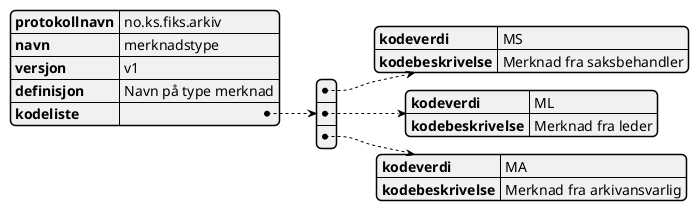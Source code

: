 @startjson
{
  "protokollnavn": "no.ks.fiks.arkiv",
  "navn": "merknadstype",
  "versjon": "v1",
  "definisjon": "Navn på type merknad",
  "kodeliste": [
    {
      "kodeverdi" : "MS",
      "kodebeskrivelse" : "Merknad fra saksbehandler"
    },
    {
      "kodeverdi" : "ML",
      "kodebeskrivelse" : "Merknad fra leder"
    },
    {
      "kodeverdi" : "MA",
      "kodebeskrivelse" : "Merknad fra arkivansvarlig"
    }
  ]
}
@endjson